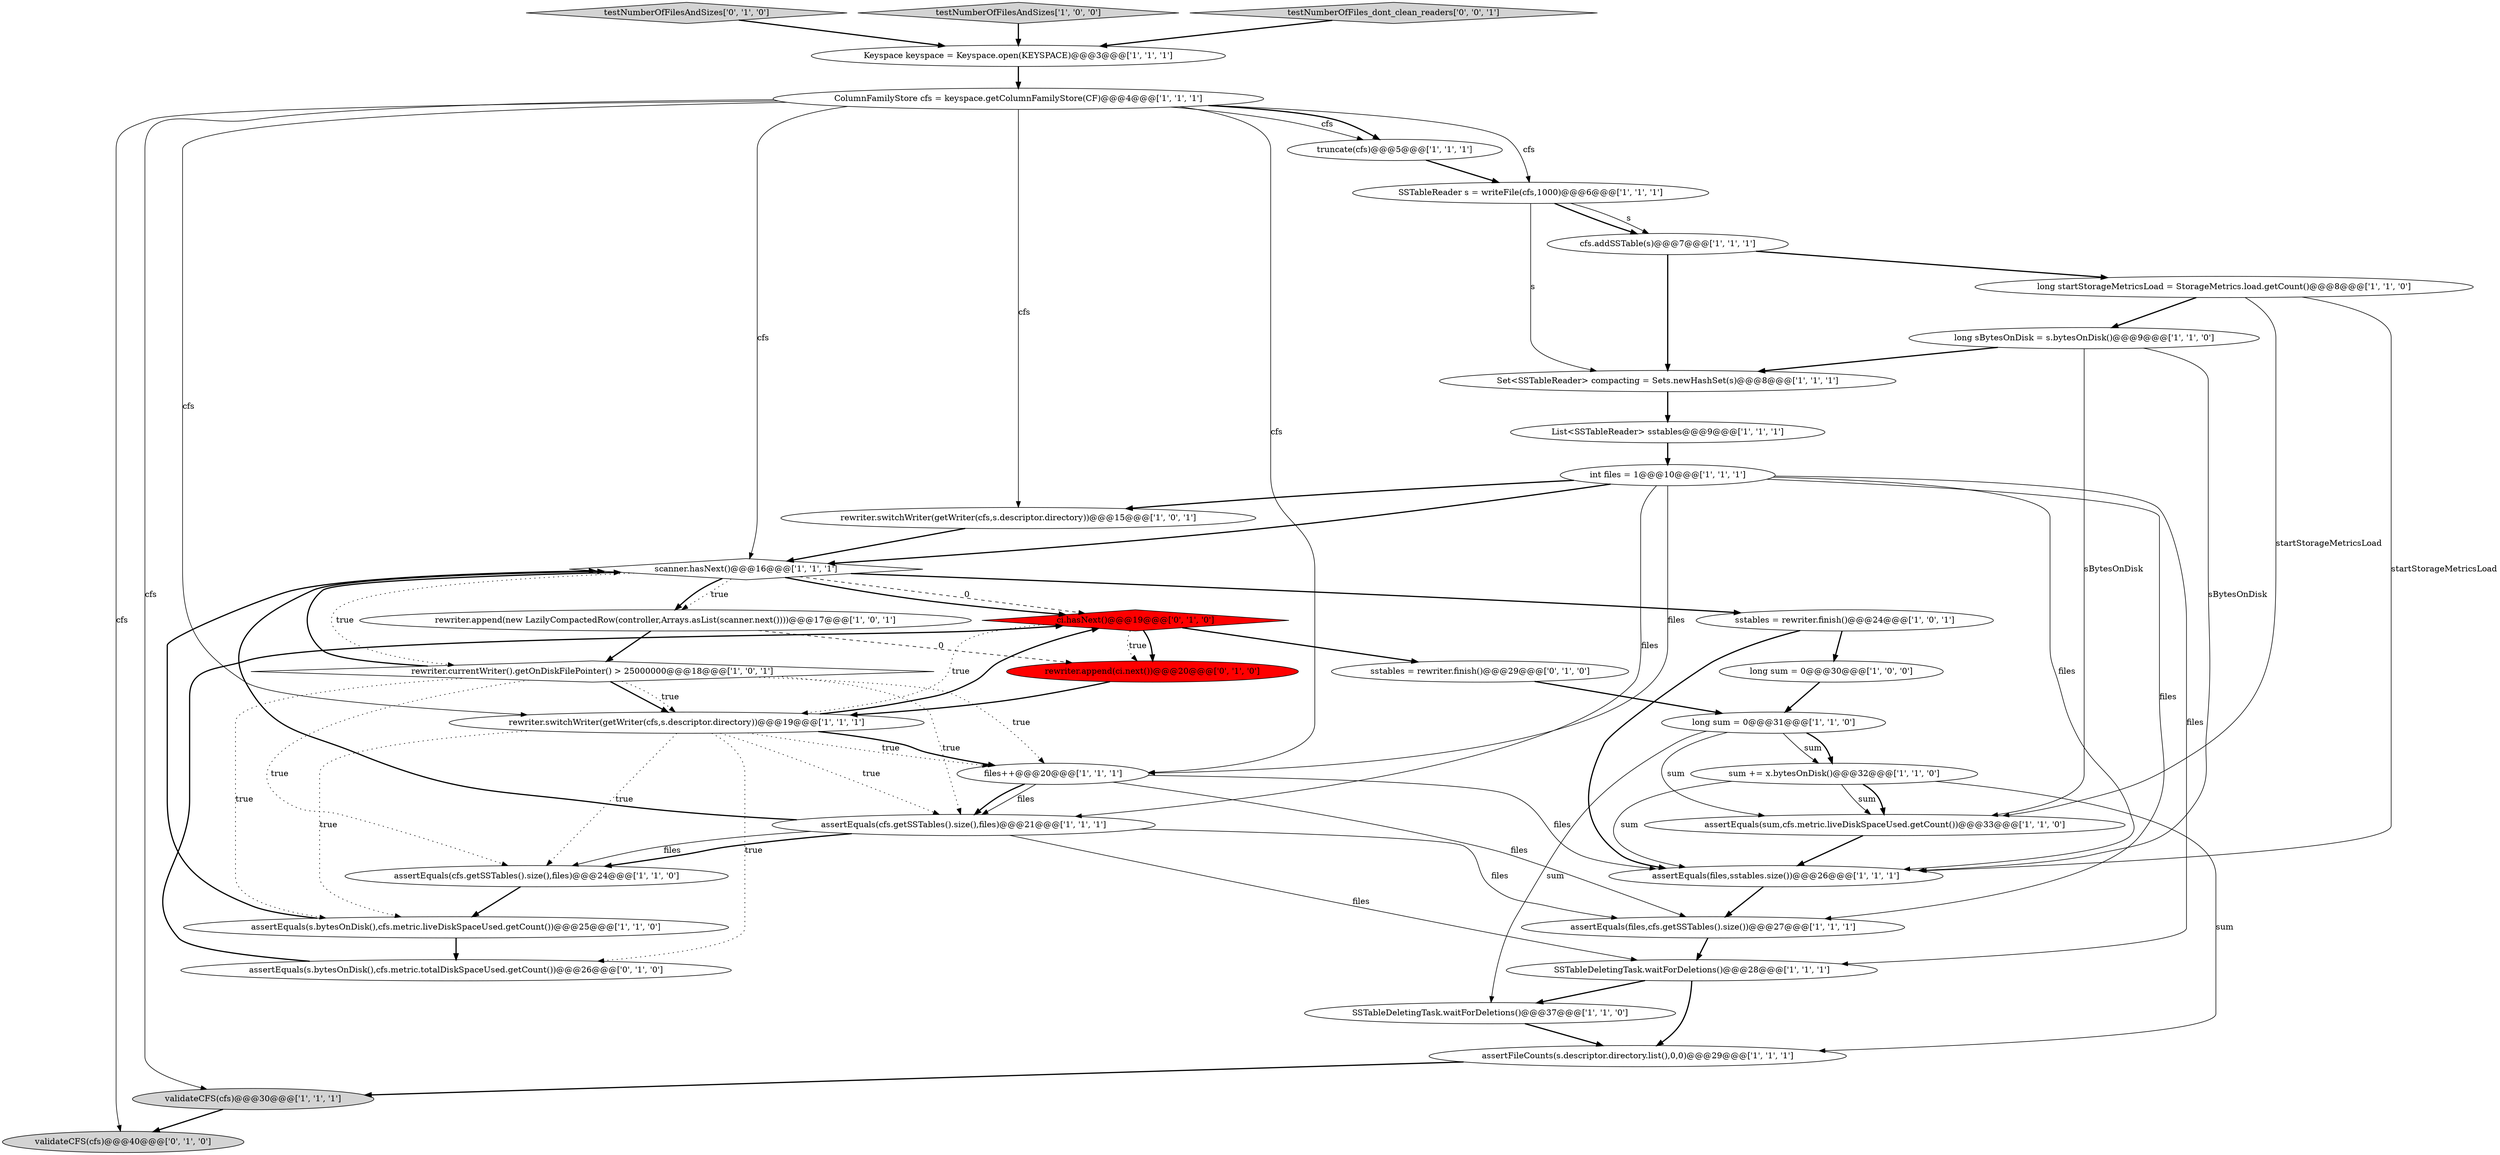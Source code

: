 digraph {
10 [style = filled, label = "assertEquals(sum,cfs.metric.liveDiskSpaceUsed.getCount())@@@33@@@['1', '1', '0']", fillcolor = white, shape = ellipse image = "AAA0AAABBB1BBB"];
6 [style = filled, label = "SSTableDeletingTask.waitForDeletions()@@@37@@@['1', '1', '0']", fillcolor = white, shape = ellipse image = "AAA0AAABBB1BBB"];
7 [style = filled, label = "rewriter.switchWriter(getWriter(cfs,s.descriptor.directory))@@@15@@@['1', '0', '1']", fillcolor = white, shape = ellipse image = "AAA0AAABBB1BBB"];
11 [style = filled, label = "sum += x.bytesOnDisk()@@@32@@@['1', '1', '0']", fillcolor = white, shape = ellipse image = "AAA0AAABBB1BBB"];
18 [style = filled, label = "assertEquals(files,sstables.size())@@@26@@@['1', '1', '1']", fillcolor = white, shape = ellipse image = "AAA0AAABBB1BBB"];
36 [style = filled, label = "assertEquals(s.bytesOnDisk(),cfs.metric.totalDiskSpaceUsed.getCount())@@@26@@@['0', '1', '0']", fillcolor = white, shape = ellipse image = "AAA0AAABBB2BBB"];
16 [style = filled, label = "ColumnFamilyStore cfs = keyspace.getColumnFamilyStore(CF)@@@4@@@['1', '1', '1']", fillcolor = white, shape = ellipse image = "AAA0AAABBB1BBB"];
34 [style = filled, label = "ci.hasNext()@@@19@@@['0', '1', '0']", fillcolor = red, shape = diamond image = "AAA1AAABBB2BBB"];
1 [style = filled, label = "sstables = rewriter.finish()@@@24@@@['1', '0', '1']", fillcolor = white, shape = ellipse image = "AAA0AAABBB1BBB"];
4 [style = filled, label = "List<SSTableReader> sstables@@@9@@@['1', '1', '1']", fillcolor = white, shape = ellipse image = "AAA0AAABBB1BBB"];
9 [style = filled, label = "long sBytesOnDisk = s.bytesOnDisk()@@@9@@@['1', '1', '0']", fillcolor = white, shape = ellipse image = "AAA0AAABBB1BBB"];
14 [style = filled, label = "rewriter.switchWriter(getWriter(cfs,s.descriptor.directory))@@@19@@@['1', '1', '1']", fillcolor = white, shape = ellipse image = "AAA0AAABBB1BBB"];
15 [style = filled, label = "assertEquals(s.bytesOnDisk(),cfs.metric.liveDiskSpaceUsed.getCount())@@@25@@@['1', '1', '0']", fillcolor = white, shape = ellipse image = "AAA0AAABBB1BBB"];
22 [style = filled, label = "Set<SSTableReader> compacting = Sets.newHashSet(s)@@@8@@@['1', '1', '1']", fillcolor = white, shape = ellipse image = "AAA0AAABBB1BBB"];
32 [style = filled, label = "sstables = rewriter.finish()@@@29@@@['0', '1', '0']", fillcolor = white, shape = ellipse image = "AAA0AAABBB2BBB"];
5 [style = filled, label = "assertFileCounts(s.descriptor.directory.list(),0,0)@@@29@@@['1', '1', '1']", fillcolor = white, shape = ellipse image = "AAA0AAABBB1BBB"];
2 [style = filled, label = "rewriter.append(new LazilyCompactedRow(controller,Arrays.asList(scanner.next())))@@@17@@@['1', '0', '1']", fillcolor = white, shape = ellipse image = "AAA0AAABBB1BBB"];
33 [style = filled, label = "testNumberOfFilesAndSizes['0', '1', '0']", fillcolor = lightgray, shape = diamond image = "AAA0AAABBB2BBB"];
31 [style = filled, label = "validateCFS(cfs)@@@40@@@['0', '1', '0']", fillcolor = lightgray, shape = ellipse image = "AAA0AAABBB2BBB"];
25 [style = filled, label = "testNumberOfFilesAndSizes['1', '0', '0']", fillcolor = lightgray, shape = diamond image = "AAA0AAABBB1BBB"];
29 [style = filled, label = "assertEquals(cfs.getSSTables().size(),files)@@@21@@@['1', '1', '1']", fillcolor = white, shape = ellipse image = "AAA0AAABBB1BBB"];
24 [style = filled, label = "long sum = 0@@@30@@@['1', '0', '0']", fillcolor = white, shape = ellipse image = "AAA0AAABBB1BBB"];
35 [style = filled, label = "rewriter.append(ci.next())@@@20@@@['0', '1', '0']", fillcolor = red, shape = ellipse image = "AAA1AAABBB2BBB"];
0 [style = filled, label = "files++@@@20@@@['1', '1', '1']", fillcolor = white, shape = ellipse image = "AAA0AAABBB1BBB"];
20 [style = filled, label = "rewriter.currentWriter().getOnDiskFilePointer() > 25000000@@@18@@@['1', '0', '1']", fillcolor = white, shape = diamond image = "AAA0AAABBB1BBB"];
27 [style = filled, label = "long startStorageMetricsLoad = StorageMetrics.load.getCount()@@@8@@@['1', '1', '0']", fillcolor = white, shape = ellipse image = "AAA0AAABBB1BBB"];
19 [style = filled, label = "Keyspace keyspace = Keyspace.open(KEYSPACE)@@@3@@@['1', '1', '1']", fillcolor = white, shape = ellipse image = "AAA0AAABBB1BBB"];
17 [style = filled, label = "validateCFS(cfs)@@@30@@@['1', '1', '1']", fillcolor = lightgray, shape = ellipse image = "AAA0AAABBB1BBB"];
30 [style = filled, label = "int files = 1@@@10@@@['1', '1', '1']", fillcolor = white, shape = ellipse image = "AAA0AAABBB1BBB"];
23 [style = filled, label = "scanner.hasNext()@@@16@@@['1', '1', '1']", fillcolor = white, shape = diamond image = "AAA0AAABBB1BBB"];
28 [style = filled, label = "long sum = 0@@@31@@@['1', '1', '0']", fillcolor = white, shape = ellipse image = "AAA0AAABBB1BBB"];
21 [style = filled, label = "assertEquals(cfs.getSSTables().size(),files)@@@24@@@['1', '1', '0']", fillcolor = white, shape = ellipse image = "AAA0AAABBB1BBB"];
26 [style = filled, label = "SSTableDeletingTask.waitForDeletions()@@@28@@@['1', '1', '1']", fillcolor = white, shape = ellipse image = "AAA0AAABBB1BBB"];
12 [style = filled, label = "assertEquals(files,cfs.getSSTables().size())@@@27@@@['1', '1', '1']", fillcolor = white, shape = ellipse image = "AAA0AAABBB1BBB"];
13 [style = filled, label = "truncate(cfs)@@@5@@@['1', '1', '1']", fillcolor = white, shape = ellipse image = "AAA0AAABBB1BBB"];
8 [style = filled, label = "SSTableReader s = writeFile(cfs,1000)@@@6@@@['1', '1', '1']", fillcolor = white, shape = ellipse image = "AAA0AAABBB1BBB"];
3 [style = filled, label = "cfs.addSSTable(s)@@@7@@@['1', '1', '1']", fillcolor = white, shape = ellipse image = "AAA0AAABBB1BBB"];
37 [style = filled, label = "testNumberOfFiles_dont_clean_readers['0', '0', '1']", fillcolor = lightgray, shape = diamond image = "AAA0AAABBB3BBB"];
14->0 [style = dotted, label="true"];
8->3 [style = solid, label="s"];
21->15 [style = bold, label=""];
20->0 [style = dotted, label="true"];
27->9 [style = bold, label=""];
30->18 [style = solid, label="files"];
28->11 [style = solid, label="sum"];
3->27 [style = bold, label=""];
22->4 [style = bold, label=""];
14->21 [style = dotted, label="true"];
29->21 [style = solid, label="files"];
11->10 [style = solid, label="sum"];
25->19 [style = bold, label=""];
34->32 [style = bold, label=""];
29->26 [style = solid, label="files"];
34->14 [style = dotted, label="true"];
20->15 [style = dotted, label="true"];
30->0 [style = solid, label="files"];
30->26 [style = solid, label="files"];
24->28 [style = bold, label=""];
2->20 [style = bold, label=""];
23->34 [style = dashed, label="0"];
16->13 [style = solid, label="cfs"];
18->12 [style = bold, label=""];
0->29 [style = bold, label=""];
20->14 [style = bold, label=""];
27->10 [style = solid, label="startStorageMetricsLoad"];
29->23 [style = bold, label=""];
26->6 [style = bold, label=""];
5->17 [style = bold, label=""];
23->2 [style = dotted, label="true"];
20->23 [style = bold, label=""];
16->8 [style = solid, label="cfs"];
16->31 [style = solid, label="cfs"];
30->7 [style = bold, label=""];
7->23 [style = bold, label=""];
30->12 [style = solid, label="files"];
0->29 [style = solid, label="files"];
11->18 [style = solid, label="sum"];
34->35 [style = bold, label=""];
11->5 [style = solid, label="sum"];
0->18 [style = solid, label="files"];
15->36 [style = bold, label=""];
9->22 [style = bold, label=""];
10->18 [style = bold, label=""];
16->13 [style = bold, label=""];
2->35 [style = dashed, label="0"];
28->10 [style = solid, label="sum"];
16->17 [style = solid, label="cfs"];
8->3 [style = bold, label=""];
20->14 [style = dotted, label="true"];
16->0 [style = solid, label="cfs"];
35->14 [style = bold, label=""];
30->29 [style = solid, label="files"];
29->21 [style = bold, label=""];
19->16 [style = bold, label=""];
6->5 [style = bold, label=""];
23->20 [style = dotted, label="true"];
34->35 [style = dotted, label="true"];
11->10 [style = bold, label=""];
27->18 [style = solid, label="startStorageMetricsLoad"];
0->12 [style = solid, label="files"];
23->2 [style = bold, label=""];
33->19 [style = bold, label=""];
36->34 [style = bold, label=""];
9->10 [style = solid, label="sBytesOnDisk"];
8->22 [style = solid, label="s"];
16->14 [style = solid, label="cfs"];
15->23 [style = bold, label=""];
26->5 [style = bold, label=""];
17->31 [style = bold, label=""];
28->11 [style = bold, label=""];
30->23 [style = bold, label=""];
14->34 [style = bold, label=""];
1->18 [style = bold, label=""];
16->23 [style = solid, label="cfs"];
12->26 [style = bold, label=""];
20->21 [style = dotted, label="true"];
3->22 [style = bold, label=""];
14->36 [style = dotted, label="true"];
16->7 [style = solid, label="cfs"];
14->15 [style = dotted, label="true"];
4->30 [style = bold, label=""];
14->0 [style = bold, label=""];
28->6 [style = solid, label="sum"];
20->29 [style = dotted, label="true"];
1->24 [style = bold, label=""];
9->18 [style = solid, label="sBytesOnDisk"];
23->1 [style = bold, label=""];
23->34 [style = bold, label=""];
14->29 [style = dotted, label="true"];
37->19 [style = bold, label=""];
13->8 [style = bold, label=""];
29->12 [style = solid, label="files"];
32->28 [style = bold, label=""];
}
